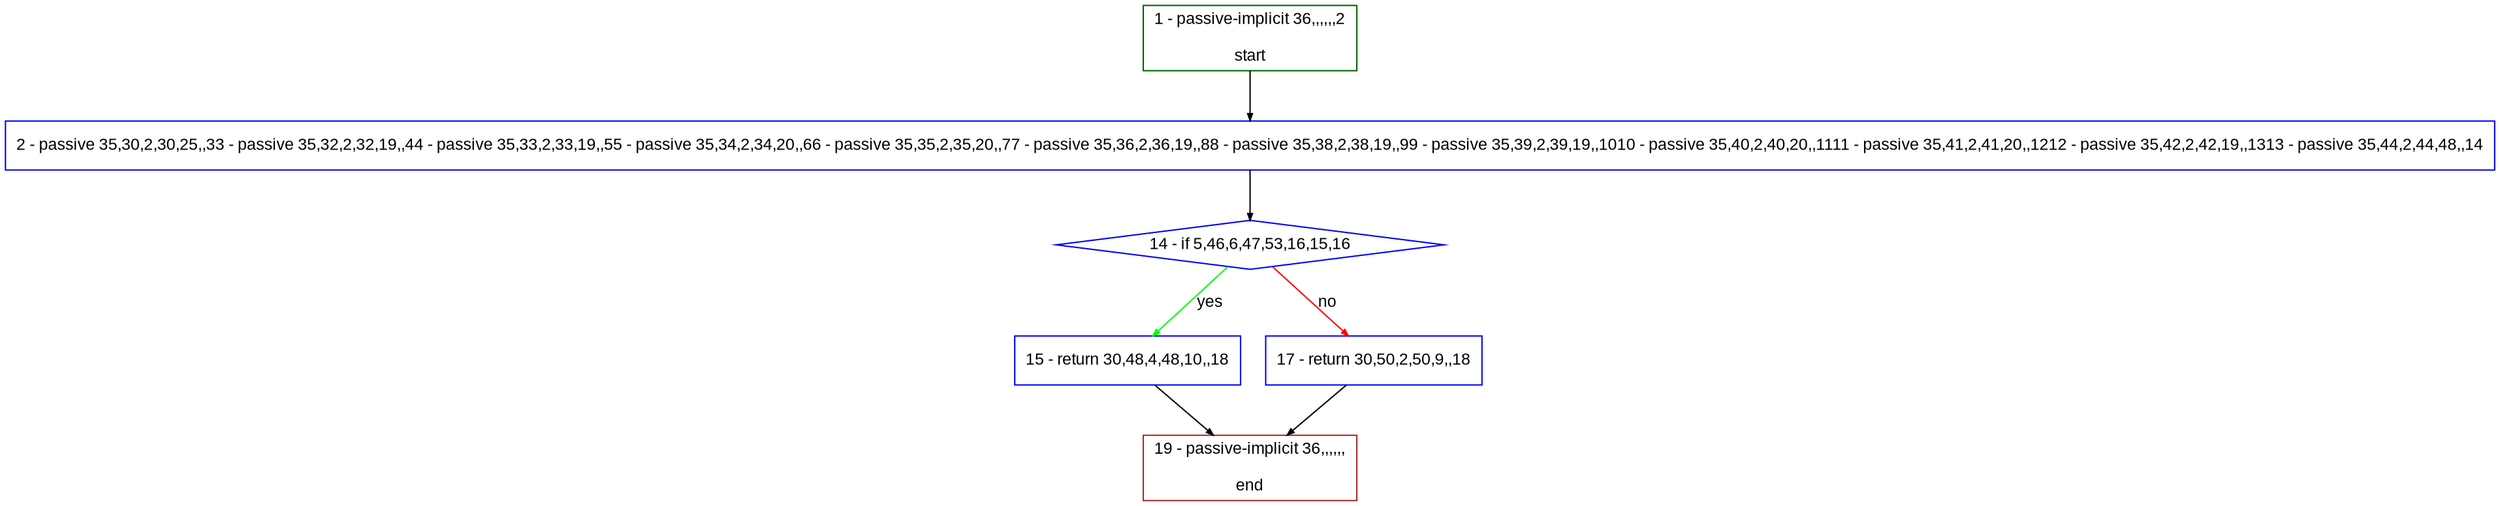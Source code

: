 digraph "" {
  graph [bgcolor="white", fillcolor="#FFFFCC", pack="true", packmode="clust", fontname="Arial", label="", fontsize="12", compound="true", style="rounded,filled"];
  node [node_initialized="no", fillcolor="white", fontname="Arial", label="", color="grey", fontsize="12", fixedsize="false", compound="true", shape="rectangle", style="filled"];
  edge [arrowtail="none", lhead="", fontcolor="black", fontname="Arial", label="", color="black", fontsize="12", arrowhead="normal", arrowsize="0.5", compound="true", ltail="", dir="forward"];
  __N1 [fillcolor="#ffffff", label="2 - passive 35,30,2,30,25,,33 - passive 35,32,2,32,19,,44 - passive 35,33,2,33,19,,55 - passive 35,34,2,34,20,,66 - passive 35,35,2,35,20,,77 - passive 35,36,2,36,19,,88 - passive 35,38,2,38,19,,99 - passive 35,39,2,39,19,,1010 - passive 35,40,2,40,20,,1111 - passive 35,41,2,41,20,,1212 - passive 35,42,2,42,19,,1313 - passive 35,44,2,44,48,,14", color="#0000ff", shape="box", style="filled"];
  __N2 [fillcolor="#ffffff", label="1 - passive-implicit 36,,,,,,2\n\nstart", color="#006400", shape="box", style="filled"];
  __N3 [fillcolor="#ffffff", label="14 - if 5,46,6,47,53,16,15,16", color="#0000ff", shape="diamond", style="filled"];
  __N4 [fillcolor="#ffffff", label="15 - return 30,48,4,48,10,,18", color="#0000ff", shape="box", style="filled"];
  __N5 [fillcolor="#ffffff", label="17 - return 30,50,2,50,9,,18", color="#0000ff", shape="box", style="filled"];
  __N6 [fillcolor="#ffffff", label="19 - passive-implicit 36,,,,,,\n\nend", color="#a52a2a", shape="box", style="filled"];
  __N2 -> __N1 [arrowtail="none", color="#000000", label="", arrowhead="normal", dir="forward"];
  __N1 -> __N3 [arrowtail="none", color="#000000", label="", arrowhead="normal", dir="forward"];
  __N3 -> __N4 [arrowtail="none", color="#00ff00", label="yes", arrowhead="normal", dir="forward"];
  __N3 -> __N5 [arrowtail="none", color="#ff0000", label="no", arrowhead="normal", dir="forward"];
  __N4 -> __N6 [arrowtail="none", color="#000000", label="", arrowhead="normal", dir="forward"];
  __N5 -> __N6 [arrowtail="none", color="#000000", label="", arrowhead="normal", dir="forward"];
}
